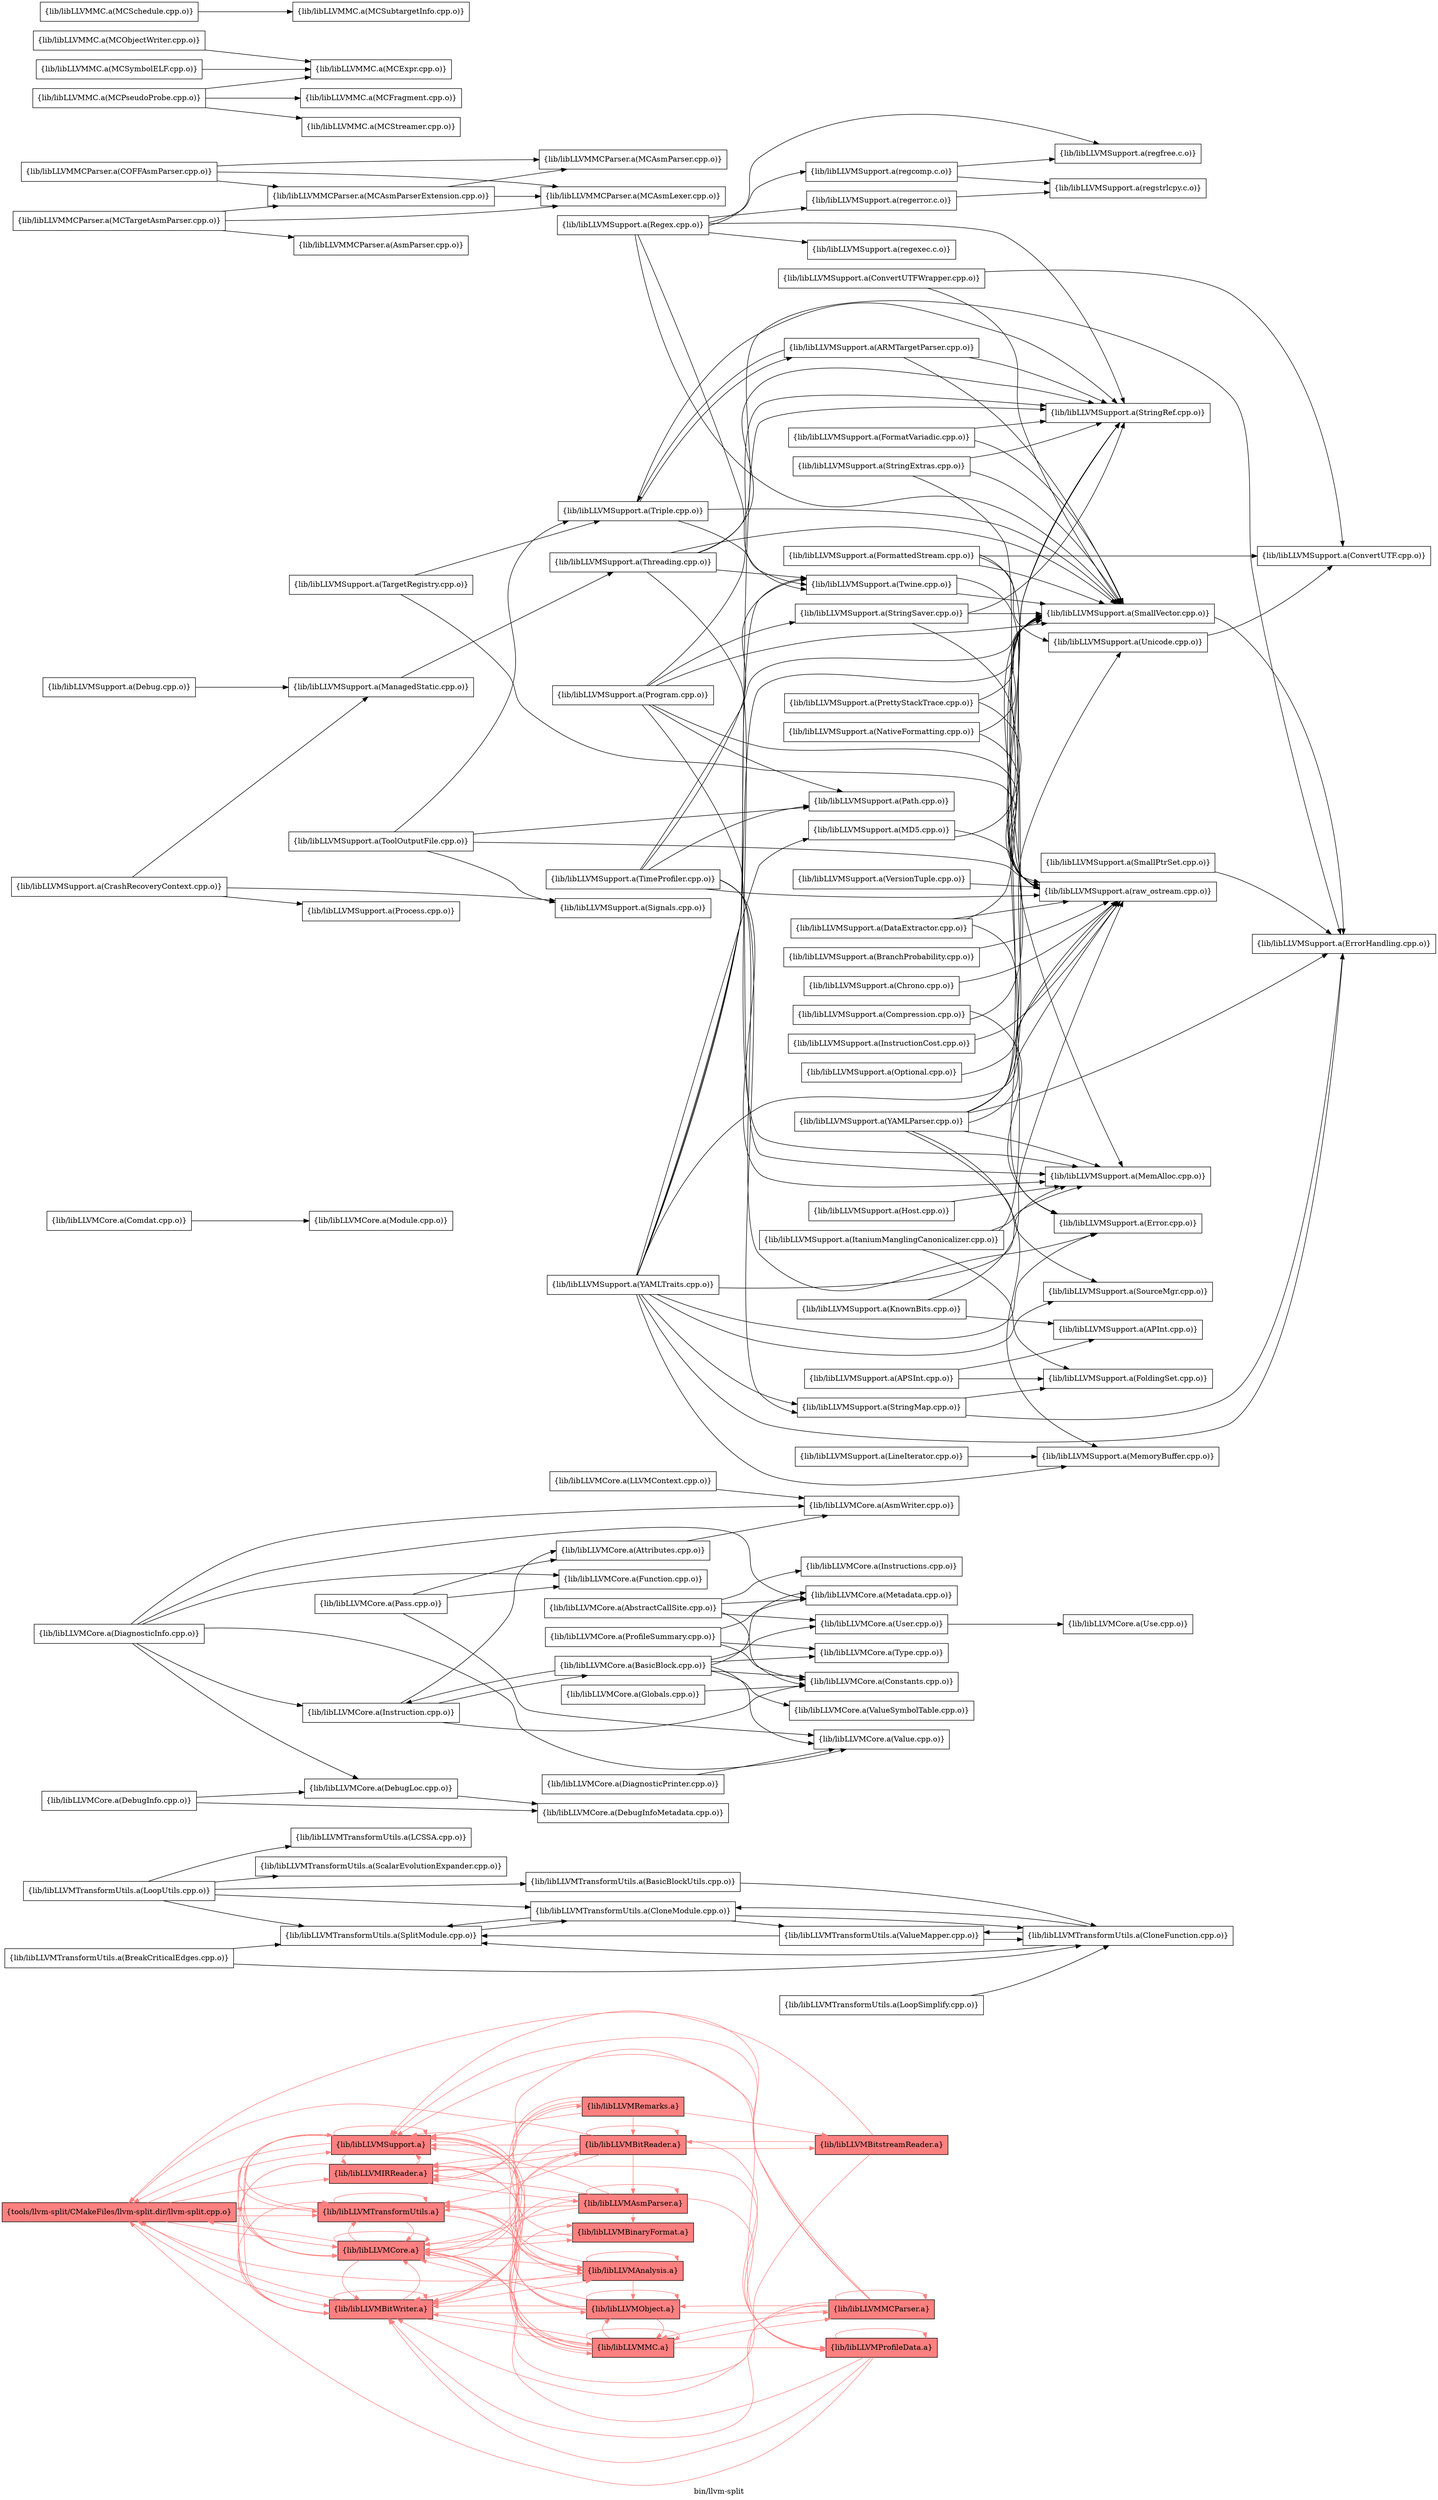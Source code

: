 digraph "bin/llvm-split" {
	label="bin/llvm-split";
	rankdir="LR"
	{ rank=same; Node0x557790ea19b8;  }
	{ rank=same; Node0x557790ea67d8; Node0x557790ea6cd8; Node0x557790ea7318; Node0x557790ea7818; Node0x557790ea7d18;  }
	{ rank=same; Node0x557790ea8218; Node0x557790ea8ad8; Node0x557790ea94d8; Node0x557790ea1aa8; Node0x557790ea0ba8; Node0x557790ea0798; Node0x557790ea0298;  }

	Node0x557790ea19b8 [shape=record,shape=box,style=filled,fillcolor="1.000000 0.5 1",group=1,label="{tools/llvm-split/CMakeFiles/llvm-split.dir/llvm-split.cpp.o}"];
	Node0x557790ea19b8 -> Node0x557790ea67d8[color="1.000000 0.5 1"];
	Node0x557790ea19b8 -> Node0x557790ea6cd8[color="1.000000 0.5 1"];
	Node0x557790ea19b8 -> Node0x557790ea7318[color="1.000000 0.5 1"];
	Node0x557790ea19b8 -> Node0x557790ea7818[color="1.000000 0.5 1"];
	Node0x557790ea19b8 -> Node0x557790ea7d18[color="1.000000 0.5 1"];
	Node0x557790ea67d8 [shape=record,shape=box,style=filled,fillcolor="1.000000 0.5 1",group=1,label="{lib/libLLVMTransformUtils.a}"];
	Node0x557790ea67d8 -> Node0x557790ea7318[color="1.000000 0.5 1"];
	Node0x557790ea67d8 -> Node0x557790ea7d18[color="1.000000 0.5 1"];
	Node0x557790ea67d8 -> Node0x557790ea8218[color="1.000000 0.5 1"];
	Node0x557790ea67d8 -> Node0x557790ea19b8[color="1.000000 0.5 1"];
	Node0x557790ea67d8 -> Node0x557790ea67d8[color="1.000000 0.5 1"];
	Node0x557790ea6cd8 [shape=record,shape=box,style=filled,fillcolor="1.000000 0.5 1",group=1,label="{lib/libLLVMBitWriter.a}"];
	Node0x557790ea6cd8 -> Node0x557790ea19b8[color="1.000000 0.5 1"];
	Node0x557790ea6cd8 -> Node0x557790ea6cd8[color="1.000000 0.5 1"];
	Node0x557790ea6cd8 -> Node0x557790ea7318[color="1.000000 0.5 1"];
	Node0x557790ea6cd8 -> Node0x557790ea7d18[color="1.000000 0.5 1"];
	Node0x557790ea6cd8 -> Node0x557790ea8218[color="1.000000 0.5 1"];
	Node0x557790ea6cd8 -> Node0x557790ea8ad8[color="1.000000 0.5 1"];
	Node0x557790ea6cd8 -> Node0x557790ea94d8[color="1.000000 0.5 1"];
	Node0x557790ea6cd8 -> Node0x557790ea67d8[color="1.000000 0.5 1"];
	Node0x557790ea7318 [shape=record,shape=box,style=filled,fillcolor="1.000000 0.5 1",group=1,label="{lib/libLLVMCore.a}"];
	Node0x557790ea7318 -> Node0x557790ea6cd8[color="1.000000 0.5 1"];
	Node0x557790ea7318 -> Node0x557790ea7318[color="1.000000 0.5 1"];
	Node0x557790ea7318 -> Node0x557790ea7d18[color="1.000000 0.5 1"];
	Node0x557790ea7318 -> Node0x557790ea1aa8[color="1.000000 0.5 1"];
	Node0x557790ea7318 -> Node0x557790ea67d8[color="1.000000 0.5 1"];
	Node0x557790ea7318 -> Node0x557790ea19b8[color="1.000000 0.5 1"];
	Node0x557790ea7318 -> Node0x557790ea0ba8[color="1.000000 0.5 1"];
	Node0x557790ea7818 [shape=record,shape=box,style=filled,fillcolor="1.000000 0.5 1",group=1,label="{lib/libLLVMIRReader.a}"];
	Node0x557790ea7818 -> Node0x557790ea6cd8[color="1.000000 0.5 1"];
	Node0x557790ea7818 -> Node0x557790ea7d18[color="1.000000 0.5 1"];
	Node0x557790ea7818 -> Node0x557790ea7318[color="1.000000 0.5 1"];
	Node0x557790ea7818 -> Node0x557790ea0798[color="1.000000 0.5 1"];
	Node0x557790ea7818 -> Node0x557790ea0298[color="1.000000 0.5 1"];
	Node0x557790ea7d18 [shape=record,shape=box,style=filled,fillcolor="1.000000 0.5 1",group=1,label="{lib/libLLVMSupport.a}"];
	Node0x557790ea7d18 -> Node0x557790ea67d8[color="1.000000 0.5 1"];
	Node0x557790ea7d18 -> Node0x557790ea6cd8[color="1.000000 0.5 1"];
	Node0x557790ea7d18 -> Node0x557790ea7318[color="1.000000 0.5 1"];
	Node0x557790ea7d18 -> Node0x557790ea7d18[color="1.000000 0.5 1"];
	Node0x557790ea7d18 -> Node0x557790ea19b8[color="1.000000 0.5 1"];
	Node0x557790ea7d18 -> Node0x557790ea7818[color="1.000000 0.5 1"];
	Node0x557790ea7d18 -> Node0x557790ea94d8[color="1.000000 0.5 1"];
	Node0x557790ea0568 [shape=record,shape=box,group=0,label="{lib/libLLVMTransformUtils.a(SplitModule.cpp.o)}"];
	Node0x557790ea0568 -> Node0x557790e9fde8;
	Node0x557790e9fde8 [shape=record,shape=box,group=0,label="{lib/libLLVMTransformUtils.a(CloneModule.cpp.o)}"];
	Node0x557790e9fde8 -> Node0x557790ea0568;
	Node0x557790e9fde8 -> Node0x557790e9f6b8;
	Node0x557790e9fde8 -> Node0x557790e9fa28;
	Node0x557790e9f6b8 [shape=record,shape=box,group=0,label="{lib/libLLVMTransformUtils.a(CloneFunction.cpp.o)}"];
	Node0x557790e9f6b8 -> Node0x557790ea0568;
	Node0x557790e9f6b8 -> Node0x557790e9fde8;
	Node0x557790e9f6b8 -> Node0x557790e9fa28;
	Node0x557790e9fa28 [shape=record,shape=box,group=0,label="{lib/libLLVMTransformUtils.a(ValueMapper.cpp.o)}"];
	Node0x557790e9fa28 -> Node0x557790ea0568;
	Node0x557790e9fa28 -> Node0x557790e9f6b8;
	Node0x557790e9fd98 [shape=record,shape=box,group=0,label="{lib/libLLVMTransformUtils.a(BasicBlockUtils.cpp.o)}"];
	Node0x557790e9fd98 -> Node0x557790e9f6b8;
	Node0x557790ea8218 [shape=record,shape=box,style=filled,fillcolor="1.000000 0.5 1",group=1,label="{lib/libLLVMAnalysis.a}"];
	Node0x557790ea8218 -> Node0x557790ea19b8[color="1.000000 0.5 1"];
	Node0x557790ea8218 -> Node0x557790ea7318[color="1.000000 0.5 1"];
	Node0x557790ea8218 -> Node0x557790ea7d18[color="1.000000 0.5 1"];
	Node0x557790ea8218 -> Node0x557790ea67d8[color="1.000000 0.5 1"];
	Node0x557790ea8218 -> Node0x557790ea6cd8[color="1.000000 0.5 1"];
	Node0x557790ea8218 -> Node0x557790ea8218[color="1.000000 0.5 1"];
	Node0x557790ea8218 -> Node0x557790ea8ad8[color="1.000000 0.5 1"];
	Node0x557790ea0478 [shape=record,shape=box,group=0,label="{lib/libLLVMTransformUtils.a(BreakCriticalEdges.cpp.o)}"];
	Node0x557790ea0478 -> Node0x557790ea0568;
	Node0x557790ea0478 -> Node0x557790e9f6b8;
	Node0x557790ea6508 [shape=record,shape=box,group=0,label="{lib/libLLVMTransformUtils.a(LoopSimplify.cpp.o)}"];
	Node0x557790ea6508 -> Node0x557790e9f6b8;
	Node0x557790ea3538 [shape=record,shape=box,group=0,label="{lib/libLLVMTransformUtils.a(LoopUtils.cpp.o)}"];
	Node0x557790ea3538 -> Node0x557790ea0568;
	Node0x557790ea3538 -> Node0x557790e9fde8;
	Node0x557790ea3538 -> Node0x557790e9fd98;
	Node0x557790ea3538 -> Node0x557790ea2548;
	Node0x557790ea3538 -> Node0x557790ea4258;
	Node0x557790ea2548 [shape=record,shape=box,group=0,label="{lib/libLLVMTransformUtils.a(LCSSA.cpp.o)}"];
	Node0x557790ea4258 [shape=record,shape=box,group=0,label="{lib/libLLVMTransformUtils.a(ScalarEvolutionExpander.cpp.o)}"];
	Node0x557790ea8ad8 [shape=record,shape=box,style=filled,fillcolor="1.000000 0.5 1",group=1,label="{lib/libLLVMObject.a}"];
	Node0x557790ea8ad8 -> Node0x557790ea67d8[color="1.000000 0.5 1"];
	Node0x557790ea8ad8 -> Node0x557790ea6cd8[color="1.000000 0.5 1"];
	Node0x557790ea8ad8 -> Node0x557790ea7318[color="1.000000 0.5 1"];
	Node0x557790ea8ad8 -> Node0x557790ea7d18[color="1.000000 0.5 1"];
	Node0x557790ea8ad8 -> Node0x557790ea7818[color="1.000000 0.5 1"];
	Node0x557790ea8ad8 -> Node0x557790ea8ad8[color="1.000000 0.5 1"];
	Node0x557790ea8ad8 -> Node0x557790ea94d8[color="1.000000 0.5 1"];
	Node0x557790ea8ad8 -> Node0x557790ea90c8[color="1.000000 0.5 1"];
	Node0x557790ea94d8 [shape=record,shape=box,style=filled,fillcolor="1.000000 0.5 1",group=1,label="{lib/libLLVMMC.a}"];
	Node0x557790ea94d8 -> Node0x557790ea7318[color="1.000000 0.5 1"];
	Node0x557790ea94d8 -> Node0x557790ea7d18[color="1.000000 0.5 1"];
	Node0x557790ea94d8 -> Node0x557790ea8ad8[color="1.000000 0.5 1"];
	Node0x557790ea94d8 -> Node0x557790ea94d8[color="1.000000 0.5 1"];
	Node0x557790ea94d8 -> Node0x557790ea6cd8[color="1.000000 0.5 1"];
	Node0x557790ea94d8 -> Node0x557790ea7818[color="1.000000 0.5 1"];
	Node0x557790ea94d8 -> Node0x557790ea85d8[color="1.000000 0.5 1"];
	Node0x557790ea94d8 -> Node0x557790ea90c8[color="1.000000 0.5 1"];
	Node0x557790ea94d8 -> Node0x557790ea1aa8[color="1.000000 0.5 1"];
	Node0x557790ea94d8 -> Node0x557790ea67d8[color="1.000000 0.5 1"];
	Node0x557790ea1aa8 [shape=record,shape=box,style=filled,fillcolor="1.000000 0.5 1",group=1,label="{lib/libLLVMBinaryFormat.a}"];
	Node0x557790ea1aa8 -> Node0x557790ea7318[color="1.000000 0.5 1"];
	Node0x557790ea1aa8 -> Node0x557790ea7d18[color="1.000000 0.5 1"];
	Node0x557790ea91b8 [shape=record,shape=box,group=0,label="{lib/libLLVMCore.a(Attributes.cpp.o)}"];
	Node0x557790ea91b8 -> Node0x557790ea0b58;
	Node0x557790ea0b58 [shape=record,shape=box,group=0,label="{lib/libLLVMCore.a(AsmWriter.cpp.o)}"];
	Node0x557790ea8c18 [shape=record,shape=box,group=0,label="{lib/libLLVMCore.a(BasicBlock.cpp.o)}"];
	Node0x557790ea8c18 -> Node0x557790ea75e8;
	Node0x557790ea8c18 -> Node0x557790ea24a8;
	Node0x557790ea8c18 -> Node0x557790ea1238;
	Node0x557790ea8c18 -> Node0x557790ea3df8;
	Node0x557790ea8c18 -> Node0x557790ea7e58;
	Node0x557790ea8c18 -> Node0x557790ea6ff8;
	Node0x557790ea8c18 -> Node0x557790ea77c8;
	Node0x557790ea75e8 [shape=record,shape=box,group=0,label="{lib/libLLVMCore.a(Constants.cpp.o)}"];
	Node0x557790ea24a8 [shape=record,shape=box,group=0,label="{lib/libLLVMCore.a(Instruction.cpp.o)}"];
	Node0x557790ea24a8 -> Node0x557790ea91b8;
	Node0x557790ea24a8 -> Node0x557790ea8c18;
	Node0x557790ea24a8 -> Node0x557790ea75e8;
	Node0x557790ea1238 [shape=record,shape=box,group=0,label="{lib/libLLVMCore.a(Metadata.cpp.o)}"];
	Node0x557790ea3df8 [shape=record,shape=box,group=0,label="{lib/libLLVMCore.a(Type.cpp.o)}"];
	Node0x557790ea7e58 [shape=record,shape=box,group=0,label="{lib/libLLVMCore.a(User.cpp.o)}"];
	Node0x557790ea7e58 -> Node0x557790ea8a38;
	Node0x557790ea6ff8 [shape=record,shape=box,group=0,label="{lib/libLLVMCore.a(Value.cpp.o)}"];
	Node0x557790ea77c8 [shape=record,shape=box,group=0,label="{lib/libLLVMCore.a(ValueSymbolTable.cpp.o)}"];
	Node0x557790ea84e8 [shape=record,shape=box,group=0,label="{lib/libLLVMCore.a(Comdat.cpp.o)}"];
	Node0x557790ea84e8 -> Node0x557790ea0b08;
	Node0x557790ea0b08 [shape=record,shape=box,group=0,label="{lib/libLLVMCore.a(Module.cpp.o)}"];
	Node0x557790ea3498 [shape=record,shape=box,group=0,label="{lib/libLLVMCore.a(DebugInfo.cpp.o)}"];
	Node0x557790ea3498 -> Node0x557790ea3a88;
	Node0x557790ea3498 -> Node0x557790ea4208;
	Node0x557790ea3a88 [shape=record,shape=box,group=0,label="{lib/libLLVMCore.a(DebugInfoMetadata.cpp.o)}"];
	Node0x557790ea4208 [shape=record,shape=box,group=0,label="{lib/libLLVMCore.a(DebugLoc.cpp.o)}"];
	Node0x557790ea4208 -> Node0x557790ea3a88;
	Node0x557790ea4758 [shape=record,shape=box,group=0,label="{lib/libLLVMCore.a(AbstractCallSite.cpp.o)}"];
	Node0x557790ea4758 -> Node0x557790ea75e8;
	Node0x557790ea4758 -> Node0x557790ea1ff8;
	Node0x557790ea4758 -> Node0x557790ea1238;
	Node0x557790ea4758 -> Node0x557790ea7e58;
	Node0x557790ea1ff8 [shape=record,shape=box,group=0,label="{lib/libLLVMCore.a(Instructions.cpp.o)}"];
	Node0x557790ea42f8 [shape=record,shape=box,group=0,label="{lib/libLLVMCore.a(Globals.cpp.o)}"];
	Node0x557790ea42f8 -> Node0x557790ea75e8;
	Node0x557790ea0fb8 [shape=record,shape=box,group=0,label="{lib/libLLVMCore.a(LLVMContext.cpp.o)}"];
	Node0x557790ea0fb8 -> Node0x557790ea0b58;
	Node0x557790ea4ed8 [shape=record,shape=box,group=0,label="{lib/libLLVMCore.a(DiagnosticPrinter.cpp.o)}"];
	Node0x557790ea4ed8 -> Node0x557790ea6ff8;
	Node0x557790ea4578 [shape=record,shape=box,group=0,label="{lib/libLLVMCore.a(DiagnosticInfo.cpp.o)}"];
	Node0x557790ea4578 -> Node0x557790ea0b58;
	Node0x557790ea4578 -> Node0x557790ea4208;
	Node0x557790ea4578 -> Node0x557790ea5838;
	Node0x557790ea4578 -> Node0x557790ea24a8;
	Node0x557790ea4578 -> Node0x557790ea1238;
	Node0x557790ea4578 -> Node0x557790ea6ff8;
	Node0x557790ea5838 [shape=record,shape=box,group=0,label="{lib/libLLVMCore.a(Function.cpp.o)}"];
	Node0x557790ea0ba8 [shape=record,shape=box,style=filled,fillcolor="1.000000 0.5 1",group=1,label="{lib/libLLVMRemarks.a}"];
	Node0x557790ea0ba8 -> Node0x557790ea7d18[color="1.000000 0.5 1"];
	Node0x557790ea0ba8 -> Node0x557790ea6cd8[color="1.000000 0.5 1"];
	Node0x557790ea0ba8 -> Node0x557790ea7318[color="1.000000 0.5 1"];
	Node0x557790ea0ba8 -> Node0x557790ea0298[color="1.000000 0.5 1"];
	Node0x557790ea0ba8 -> Node0x557790ea7818[color="1.000000 0.5 1"];
	Node0x557790ea0ba8 -> Node0x557790ea1058[color="1.000000 0.5 1"];
	Node0x557790ea7f98 [shape=record,shape=box,group=0,label="{lib/libLLVMCore.a(Pass.cpp.o)}"];
	Node0x557790ea7f98 -> Node0x557790ea91b8;
	Node0x557790ea7f98 -> Node0x557790ea5838;
	Node0x557790ea7f98 -> Node0x557790ea6ff8;
	Node0x557790ea5888 [shape=record,shape=box,group=0,label="{lib/libLLVMCore.a(ProfileSummary.cpp.o)}"];
	Node0x557790ea5888 -> Node0x557790ea75e8;
	Node0x557790ea5888 -> Node0x557790ea1238;
	Node0x557790ea5888 -> Node0x557790ea3df8;
	Node0x557790ea8a38 [shape=record,shape=box,group=0,label="{lib/libLLVMCore.a(Use.cpp.o)}"];
	Node0x557790ea0798 [shape=record,shape=box,style=filled,fillcolor="1.000000 0.5 1",group=1,label="{lib/libLLVMAsmParser.a}"];
	Node0x557790ea0798 -> Node0x557790ea6cd8[color="1.000000 0.5 1"];
	Node0x557790ea0798 -> Node0x557790ea7318[color="1.000000 0.5 1"];
	Node0x557790ea0798 -> Node0x557790ea7d18[color="1.000000 0.5 1"];
	Node0x557790ea0798 -> Node0x557790ea7818[color="1.000000 0.5 1"];
	Node0x557790ea0798 -> Node0x557790ea8218[color="1.000000 0.5 1"];
	Node0x557790ea0798 -> Node0x557790ea0798[color="1.000000 0.5 1"];
	Node0x557790ea0798 -> Node0x557790ea67d8[color="1.000000 0.5 1"];
	Node0x557790ea0798 -> Node0x557790ea85d8[color="1.000000 0.5 1"];
	Node0x557790ea0798 -> Node0x557790ea1aa8[color="1.000000 0.5 1"];
	Node0x557790ea0298 [shape=record,shape=box,style=filled,fillcolor="1.000000 0.5 1",group=1,label="{lib/libLLVMBitReader.a}"];
	Node0x557790ea0298 -> Node0x557790ea19b8[color="1.000000 0.5 1"];
	Node0x557790ea0298 -> Node0x557790ea67d8[color="1.000000 0.5 1"];
	Node0x557790ea0298 -> Node0x557790ea6cd8[color="1.000000 0.5 1"];
	Node0x557790ea0298 -> Node0x557790ea7318[color="1.000000 0.5 1"];
	Node0x557790ea0298 -> Node0x557790ea7d18[color="1.000000 0.5 1"];
	Node0x557790ea0298 -> Node0x557790ea7818[color="1.000000 0.5 1"];
	Node0x557790ea0298 -> Node0x557790ea8218[color="1.000000 0.5 1"];
	Node0x557790ea0298 -> Node0x557790ea0798[color="1.000000 0.5 1"];
	Node0x557790ea0298 -> Node0x557790ea0298[color="1.000000 0.5 1"];
	Node0x557790ea0298 -> Node0x557790ea1058[color="1.000000 0.5 1"];
	Node0x557790ea0298 -> Node0x557790ea85d8[color="1.000000 0.5 1"];
	Node0x557790ea7cc8 [shape=record,shape=box,group=0,label="{lib/libLLVMSupport.a(BranchProbability.cpp.o)}"];
	Node0x557790ea7cc8 -> Node0x557790ea74f8;
	Node0x557790ea74f8 [shape=record,shape=box,group=0,label="{lib/libLLVMSupport.a(raw_ostream.cpp.o)}"];
	Node0x557790ea8a88 [shape=record,shape=box,group=0,label="{lib/libLLVMSupport.a(Chrono.cpp.o)}"];
	Node0x557790ea8a88 -> Node0x557790ea74f8;
	Node0x557790ea8fd8 [shape=record,shape=box,group=0,label="{lib/libLLVMSupport.a(ConvertUTFWrapper.cpp.o)}"];
	Node0x557790ea8fd8 -> Node0x557790e9fa78;
	Node0x557790ea8fd8 -> Node0x557790ea7d68;
	Node0x557790e9fa78 [shape=record,shape=box,group=0,label="{lib/libLLVMSupport.a(ConvertUTF.cpp.o)}"];
	Node0x557790ea7d68 [shape=record,shape=box,group=0,label="{lib/libLLVMSupport.a(SmallVector.cpp.o)}"];
	Node0x557790ea7d68 -> Node0x557790ea0c98;
	Node0x557790ea0658 [shape=record,shape=box,group=0,label="{lib/libLLVMSupport.a(Debug.cpp.o)}"];
	Node0x557790ea0658 -> Node0x557790ea6f58;
	Node0x557790ea6f58 [shape=record,shape=box,group=0,label="{lib/libLLVMSupport.a(ManagedStatic.cpp.o)}"];
	Node0x557790ea6f58 -> Node0x557790ea8f88;
	Node0x557790ea2728 [shape=record,shape=box,group=0,label="{lib/libLLVMSupport.a(FormattedStream.cpp.o)}"];
	Node0x557790ea2728 -> Node0x557790e9fa78;
	Node0x557790ea2728 -> Node0x557790ea7d68;
	Node0x557790ea2728 -> Node0x557790ea9028;
	Node0x557790ea2728 -> Node0x557790ea74f8;
	Node0x557790ea9028 [shape=record,shape=box,group=0,label="{lib/libLLVMSupport.a(Unicode.cpp.o)}"];
	Node0x557790ea9028 -> Node0x557790e9fa78;
	Node0x557790ea1f58 [shape=record,shape=box,group=0,label="{lib/libLLVMSupport.a(FormatVariadic.cpp.o)}"];
	Node0x557790ea1f58 -> Node0x557790ea7d68;
	Node0x557790ea1f58 -> Node0x557790ea3c68;
	Node0x557790ea3c68 [shape=record,shape=box,group=0,label="{lib/libLLVMSupport.a(StringRef.cpp.o)}"];
	Node0x557790ea8f38 [shape=record,shape=box,group=0,label="{lib/libLLVMSupport.a(InstructionCost.cpp.o)}"];
	Node0x557790ea8f38 -> Node0x557790ea74f8;
	Node0x557790ea8f88 [shape=record,shape=box,group=0,label="{lib/libLLVMSupport.a(Threading.cpp.o)}"];
	Node0x557790ea8f88 -> Node0x557790ea8178;
	Node0x557790ea8f88 -> Node0x557790ea0c98;
	Node0x557790ea8f88 -> Node0x557790ea7d68;
	Node0x557790ea8f88 -> Node0x557790ea3c68;
	Node0x557790ea8f88 -> Node0x557790e9fc58;
	Node0x557790ea0bf8 [shape=record,shape=box,group=0,label="{lib/libLLVMSupport.a(MD5.cpp.o)}"];
	Node0x557790ea0bf8 -> Node0x557790ea7d68;
	Node0x557790ea0bf8 -> Node0x557790ea74f8;
	Node0x557790ea1788 [shape=record,shape=box,group=0,label="{lib/libLLVMSupport.a(NativeFormatting.cpp.o)}"];
	Node0x557790ea1788 -> Node0x557790ea7d68;
	Node0x557790ea1788 -> Node0x557790ea74f8;
	Node0x557790e9ffc8 [shape=record,shape=box,group=0,label="{lib/libLLVMSupport.a(PrettyStackTrace.cpp.o)}"];
	Node0x557790e9ffc8 -> Node0x557790ea7d68;
	Node0x557790e9ffc8 -> Node0x557790ea74f8;
	Node0x557790ea0518 [shape=record,shape=box,group=0,label="{lib/libLLVMSupport.a(Regex.cpp.o)}"];
	Node0x557790ea0518 -> Node0x557790ea7d68;
	Node0x557790ea0518 -> Node0x557790ea3c68;
	Node0x557790ea0518 -> Node0x557790e9fc58;
	Node0x557790ea0518 -> Node0x557790ea07e8;
	Node0x557790ea0518 -> Node0x557790ea0108;
	Node0x557790ea0518 -> Node0x557790e9f988;
	Node0x557790ea0518 -> Node0x557790e9fac8;
	Node0x557790e9fc58 [shape=record,shape=box,group=0,label="{lib/libLLVMSupport.a(Twine.cpp.o)}"];
	Node0x557790e9fc58 -> Node0x557790ea7d68;
	Node0x557790e9fc58 -> Node0x557790ea74f8;
	Node0x557790ea07e8 [shape=record,shape=box,group=0,label="{lib/libLLVMSupport.a(regcomp.c.o)}"];
	Node0x557790ea07e8 -> Node0x557790e9fac8;
	Node0x557790ea07e8 -> Node0x557790ea0248;
	Node0x557790ea0108 [shape=record,shape=box,group=0,label="{lib/libLLVMSupport.a(regerror.c.o)}"];
	Node0x557790ea0108 -> Node0x557790ea0248;
	Node0x557790e9f988 [shape=record,shape=box,group=0,label="{lib/libLLVMSupport.a(regexec.c.o)}"];
	Node0x557790e9fac8 [shape=record,shape=box,group=0,label="{lib/libLLVMSupport.a(regfree.c.o)}"];
	Node0x557790ea7f48 [shape=record,shape=box,group=0,label="{lib/libLLVMSupport.a(SmallPtrSet.cpp.o)}"];
	Node0x557790ea7f48 -> Node0x557790ea0c98;
	Node0x557790ea0c98 [shape=record,shape=box,group=0,label="{lib/libLLVMSupport.a(ErrorHandling.cpp.o)}"];
	Node0x557790ea16e8 [shape=record,shape=box,group=0,label="{lib/libLLVMSupport.a(StringExtras.cpp.o)}"];
	Node0x557790ea16e8 -> Node0x557790ea7d68;
	Node0x557790ea16e8 -> Node0x557790ea3c68;
	Node0x557790ea16e8 -> Node0x557790ea74f8;
	Node0x557790e9fb68 [shape=record,shape=box,group=0,label="{lib/libLLVMSupport.a(StringMap.cpp.o)}"];
	Node0x557790e9fb68 -> Node0x557790ea0c98;
	Node0x557790e9fb68 -> Node0x557790ea1828;
	Node0x557790ea1828 [shape=record,shape=box,group=0,label="{lib/libLLVMSupport.a(FoldingSet.cpp.o)}"];
	Node0x557790ea0838 [shape=record,shape=box,group=0,label="{lib/libLLVMSupport.a(StringSaver.cpp.o)}"];
	Node0x557790ea0838 -> Node0x557790ea8178;
	Node0x557790ea0838 -> Node0x557790ea7d68;
	Node0x557790ea0838 -> Node0x557790ea3c68;
	Node0x557790ea8178 [shape=record,shape=box,group=0,label="{lib/libLLVMSupport.a(MemAlloc.cpp.o)}"];
	Node0x557790ea34e8 [shape=record,shape=box,group=0,label="{lib/libLLVMSupport.a(TimeProfiler.cpp.o)}"];
	Node0x557790ea34e8 -> Node0x557790ea8178;
	Node0x557790ea34e8 -> Node0x557790ea1288;
	Node0x557790ea34e8 -> Node0x557790ea7d68;
	Node0x557790ea34e8 -> Node0x557790e9fb68;
	Node0x557790ea34e8 -> Node0x557790e9fc58;
	Node0x557790ea34e8 -> Node0x557790ea74f8;
	Node0x557790ea34e8 -> Node0x557790ea1008;
	Node0x557790ea1288 [shape=record,shape=box,group=0,label="{lib/libLLVMSupport.a(Error.cpp.o)}"];
	Node0x557790ea1008 [shape=record,shape=box,group=0,label="{lib/libLLVMSupport.a(Path.cpp.o)}"];
	Node0x557790ea1148 [shape=record,shape=box,group=0,label="{lib/libLLVMSupport.a(ToolOutputFile.cpp.o)}"];
	Node0x557790ea1148 -> Node0x557790ea0c48;
	Node0x557790ea1148 -> Node0x557790ea74f8;
	Node0x557790ea1148 -> Node0x557790ea1008;
	Node0x557790ea1148 -> Node0x557790ea5248;
	Node0x557790ea0c48 [shape=record,shape=box,group=0,label="{lib/libLLVMSupport.a(Triple.cpp.o)}"];
	Node0x557790ea0c48 -> Node0x557790ea7d68;
	Node0x557790ea0c48 -> Node0x557790ea3c68;
	Node0x557790ea0c48 -> Node0x557790ea0888;
	Node0x557790ea0c48 -> Node0x557790e9fc58;
	Node0x557790ea5248 [shape=record,shape=box,group=0,label="{lib/libLLVMSupport.a(Signals.cpp.o)}"];
	Node0x557790ea0888 [shape=record,shape=box,group=0,label="{lib/libLLVMSupport.a(ARMTargetParser.cpp.o)}"];
	Node0x557790ea0888 -> Node0x557790ea7d68;
	Node0x557790ea0888 -> Node0x557790ea3c68;
	Node0x557790ea0888 -> Node0x557790ea0c48;
	Node0x557790ea7958 [shape=record,shape=box,group=0,label="{lib/libLLVMSupport.a(YAMLParser.cpp.o)}"];
	Node0x557790ea7958 -> Node0x557790ea8178;
	Node0x557790ea7958 -> Node0x557790ea12d8;
	Node0x557790ea7958 -> Node0x557790ea0c98;
	Node0x557790ea7958 -> Node0x557790ea7d68;
	Node0x557790ea7958 -> Node0x557790ea0d38;
	Node0x557790ea7958 -> Node0x557790ea3c68;
	Node0x557790ea7958 -> Node0x557790ea9028;
	Node0x557790ea7958 -> Node0x557790ea74f8;
	Node0x557790ea12d8 [shape=record,shape=box,group=0,label="{lib/libLLVMSupport.a(MemoryBuffer.cpp.o)}"];
	Node0x557790ea0d38 [shape=record,shape=box,group=0,label="{lib/libLLVMSupport.a(SourceMgr.cpp.o)}"];
	Node0x557790ea0248 [shape=record,shape=box,group=0,label="{lib/libLLVMSupport.a(regstrlcpy.c.o)}"];
	Node0x557790ea08d8 [shape=record,shape=box,group=0,label="{lib/libLLVMSupport.a(Host.cpp.o)}"];
	Node0x557790ea08d8 -> Node0x557790ea8178;
	Node0x557790ea2048 [shape=record,shape=box,group=0,label="{lib/libLLVMSupport.a(CrashRecoveryContext.cpp.o)}"];
	Node0x557790ea2048 -> Node0x557790ea6f58;
	Node0x557790ea2048 -> Node0x557790ea17d8;
	Node0x557790ea2048 -> Node0x557790ea5248;
	Node0x557790ea17d8 [shape=record,shape=box,group=0,label="{lib/libLLVMSupport.a(Process.cpp.o)}"];
	Node0x557790ea24f8 [shape=record,shape=box,group=0,label="{lib/libLLVMSupport.a(Program.cpp.o)}"];
	Node0x557790ea24f8 -> Node0x557790ea8178;
	Node0x557790ea24f8 -> Node0x557790ea7d68;
	Node0x557790ea24f8 -> Node0x557790ea0838;
	Node0x557790ea24f8 -> Node0x557790ea3c68;
	Node0x557790ea24f8 -> Node0x557790ea74f8;
	Node0x557790ea24f8 -> Node0x557790ea1008;
	Node0x557790ea4fc8 [shape=record,shape=box,group=0,label="{lib/libLLVMSupport.a(TargetRegistry.cpp.o)}"];
	Node0x557790ea4fc8 -> Node0x557790ea0c48;
	Node0x557790ea4fc8 -> Node0x557790ea74f8;
	Node0x557790ea8c68 [shape=record,shape=box,group=0,label="{lib/libLLVMSupport.a(KnownBits.cpp.o)}"];
	Node0x557790ea8c68 -> Node0x557790ea4d98;
	Node0x557790ea8c68 -> Node0x557790ea74f8;
	Node0x557790ea4d98 [shape=record,shape=box,group=0,label="{lib/libLLVMSupport.a(APInt.cpp.o)}"];
	Node0x557790ea7db8 [shape=record,shape=box,group=0,label="{lib/libLLVMSupport.a(Optional.cpp.o)}"];
	Node0x557790ea7db8 -> Node0x557790ea74f8;
	Node0x557790ea85d8 [shape=record,shape=box,style=filled,fillcolor="1.000000 0.5 1",group=1,label="{lib/libLLVMProfileData.a}"];
	Node0x557790ea85d8 -> Node0x557790ea19b8[color="1.000000 0.5 1"];
	Node0x557790ea85d8 -> Node0x557790ea6cd8[color="1.000000 0.5 1"];
	Node0x557790ea85d8 -> Node0x557790ea7318[color="1.000000 0.5 1"];
	Node0x557790ea85d8 -> Node0x557790ea7d18[color="1.000000 0.5 1"];
	Node0x557790ea85d8 -> Node0x557790ea7818[color="1.000000 0.5 1"];
	Node0x557790ea85d8 -> Node0x557790ea85d8[color="1.000000 0.5 1"];
	Node0x557790ea6648 [shape=record,shape=box,group=0,label="{lib/libLLVMSupport.a(Compression.cpp.o)}"];
	Node0x557790ea6648 -> Node0x557790ea1288;
	Node0x557790ea6648 -> Node0x557790ea7d68;
	Node0x557790ea2138 [shape=record,shape=box,group=0,label="{lib/libLLVMSupport.a(ItaniumManglingCanonicalizer.cpp.o)}"];
	Node0x557790ea2138 -> Node0x557790ea8178;
	Node0x557790ea2138 -> Node0x557790ea1828;
	Node0x557790ea2138 -> Node0x557790ea7d68;
	Node0x557790ea3218 [shape=record,shape=box,group=0,label="{lib/libLLVMSupport.a(LineIterator.cpp.o)}"];
	Node0x557790ea3218 -> Node0x557790ea12d8;
	Node0x557790ea6a58 [shape=record,shape=box,group=0,label="{lib/libLLVMSupport.a(DataExtractor.cpp.o)}"];
	Node0x557790ea6a58 -> Node0x557790ea1288;
	Node0x557790ea6a58 -> Node0x557790ea3c68;
	Node0x557790ea6a58 -> Node0x557790ea74f8;
	Node0x557790ea90c8 [shape=record,shape=box,style=filled,fillcolor="1.000000 0.5 1",group=1,label="{lib/libLLVMMCParser.a}"];
	Node0x557790ea90c8 -> Node0x557790ea6cd8[color="1.000000 0.5 1"];
	Node0x557790ea90c8 -> Node0x557790ea7318[color="1.000000 0.5 1"];
	Node0x557790ea90c8 -> Node0x557790ea7d18[color="1.000000 0.5 1"];
	Node0x557790ea90c8 -> Node0x557790ea8ad8[color="1.000000 0.5 1"];
	Node0x557790ea90c8 -> Node0x557790ea90c8[color="1.000000 0.5 1"];
	Node0x557790ea90c8 -> Node0x557790ea94d8[color="1.000000 0.5 1"];
	Node0x557790ea90c8 -> Node0x557790ea7818[color="1.000000 0.5 1"];
	Node0x557790ea90c8 -> Node0x557790ea19b8[color="1.000000 0.5 1"];
	Node0x557790ea7458 [shape=record,shape=box,group=0,label="{lib/libLLVMMCParser.a(COFFAsmParser.cpp.o)}"];
	Node0x557790ea7458 -> Node0x557790ea0978;
	Node0x557790ea7458 -> Node0x557790ea3858;
	Node0x557790ea7458 -> Node0x557790ea3f38;
	Node0x557790ea0978 [shape=record,shape=box,group=0,label="{lib/libLLVMMCParser.a(MCAsmLexer.cpp.o)}"];
	Node0x557790ea3858 [shape=record,shape=box,group=0,label="{lib/libLLVMMCParser.a(MCAsmParser.cpp.o)}"];
	Node0x557790ea3f38 [shape=record,shape=box,group=0,label="{lib/libLLVMMCParser.a(MCAsmParserExtension.cpp.o)}"];
	Node0x557790ea3f38 -> Node0x557790ea0978;
	Node0x557790ea3f38 -> Node0x557790ea3858;
	Node0x557790ea1fa8 [shape=record,shape=box,group=0,label="{lib/libLLVMMCParser.a(MCTargetAsmParser.cpp.o)}"];
	Node0x557790ea1fa8 -> Node0x557790ea8358;
	Node0x557790ea1fa8 -> Node0x557790ea0978;
	Node0x557790ea1fa8 -> Node0x557790ea3f38;
	Node0x557790ea8358 [shape=record,shape=box,group=0,label="{lib/libLLVMMCParser.a(AsmParser.cpp.o)}"];
	Node0x557790ea5fb8 [shape=record,shape=box,group=0,label="{lib/libLLVMMC.a(MCObjectWriter.cpp.o)}"];
	Node0x557790ea5fb8 -> Node0x557790ea47f8;
	Node0x557790ea47f8 [shape=record,shape=box,group=0,label="{lib/libLLVMMC.a(MCExpr.cpp.o)}"];
	Node0x557790ea6698 [shape=record,shape=box,group=0,label="{lib/libLLVMMC.a(MCPseudoProbe.cpp.o)}"];
	Node0x557790ea6698 -> Node0x557790ea47f8;
	Node0x557790ea6698 -> Node0x557790ea2598;
	Node0x557790ea6698 -> Node0x557790ea1378;
	Node0x557790ea2598 [shape=record,shape=box,group=0,label="{lib/libLLVMMC.a(MCFragment.cpp.o)}"];
	Node0x557790ea1378 [shape=record,shape=box,group=0,label="{lib/libLLVMMC.a(MCStreamer.cpp.o)}"];
	Node0x557790ea06f8 [shape=record,shape=box,group=0,label="{lib/libLLVMMC.a(MCSchedule.cpp.o)}"];
	Node0x557790ea06f8 -> Node0x557790ea0f18;
	Node0x557790ea0f18 [shape=record,shape=box,group=0,label="{lib/libLLVMMC.a(MCSubtargetInfo.cpp.o)}"];
	Node0x557790e9f8e8 [shape=record,shape=box,group=0,label="{lib/libLLVMMC.a(MCSymbolELF.cpp.o)}"];
	Node0x557790e9f8e8 -> Node0x557790ea47f8;
	Node0x557790ea3268 [shape=record,shape=box,group=0,label="{lib/libLLVMSupport.a(APSInt.cpp.o)}"];
	Node0x557790ea3268 -> Node0x557790ea4d98;
	Node0x557790ea3268 -> Node0x557790ea1828;
	Node0x557790ea1058 [shape=record,shape=box,style=filled,fillcolor="1.000000 0.5 1",group=1,label="{lib/libLLVMBitstreamReader.a}"];
	Node0x557790ea1058 -> Node0x557790ea6cd8[color="1.000000 0.5 1"];
	Node0x557790ea1058 -> Node0x557790ea7d18[color="1.000000 0.5 1"];
	Node0x557790ea1058 -> Node0x557790ea0298[color="1.000000 0.5 1"];
	Node0x557790ea6aa8 [shape=record,shape=box,group=0,label="{lib/libLLVMSupport.a(YAMLTraits.cpp.o)}"];
	Node0x557790ea6aa8 -> Node0x557790ea8178;
	Node0x557790ea6aa8 -> Node0x557790ea12d8;
	Node0x557790ea6aa8 -> Node0x557790ea0bf8;
	Node0x557790ea6aa8 -> Node0x557790ea1288;
	Node0x557790ea6aa8 -> Node0x557790ea0c98;
	Node0x557790ea6aa8 -> Node0x557790ea7d68;
	Node0x557790ea6aa8 -> Node0x557790ea0d38;
	Node0x557790ea6aa8 -> Node0x557790e9fb68;
	Node0x557790ea6aa8 -> Node0x557790ea3c68;
	Node0x557790ea6aa8 -> Node0x557790e9fc58;
	Node0x557790ea6aa8 -> Node0x557790ea74f8;
	Node0x557790ea6828 [shape=record,shape=box,group=0,label="{lib/libLLVMSupport.a(VersionTuple.cpp.o)}"];
	Node0x557790ea6828 -> Node0x557790ea74f8;
}
